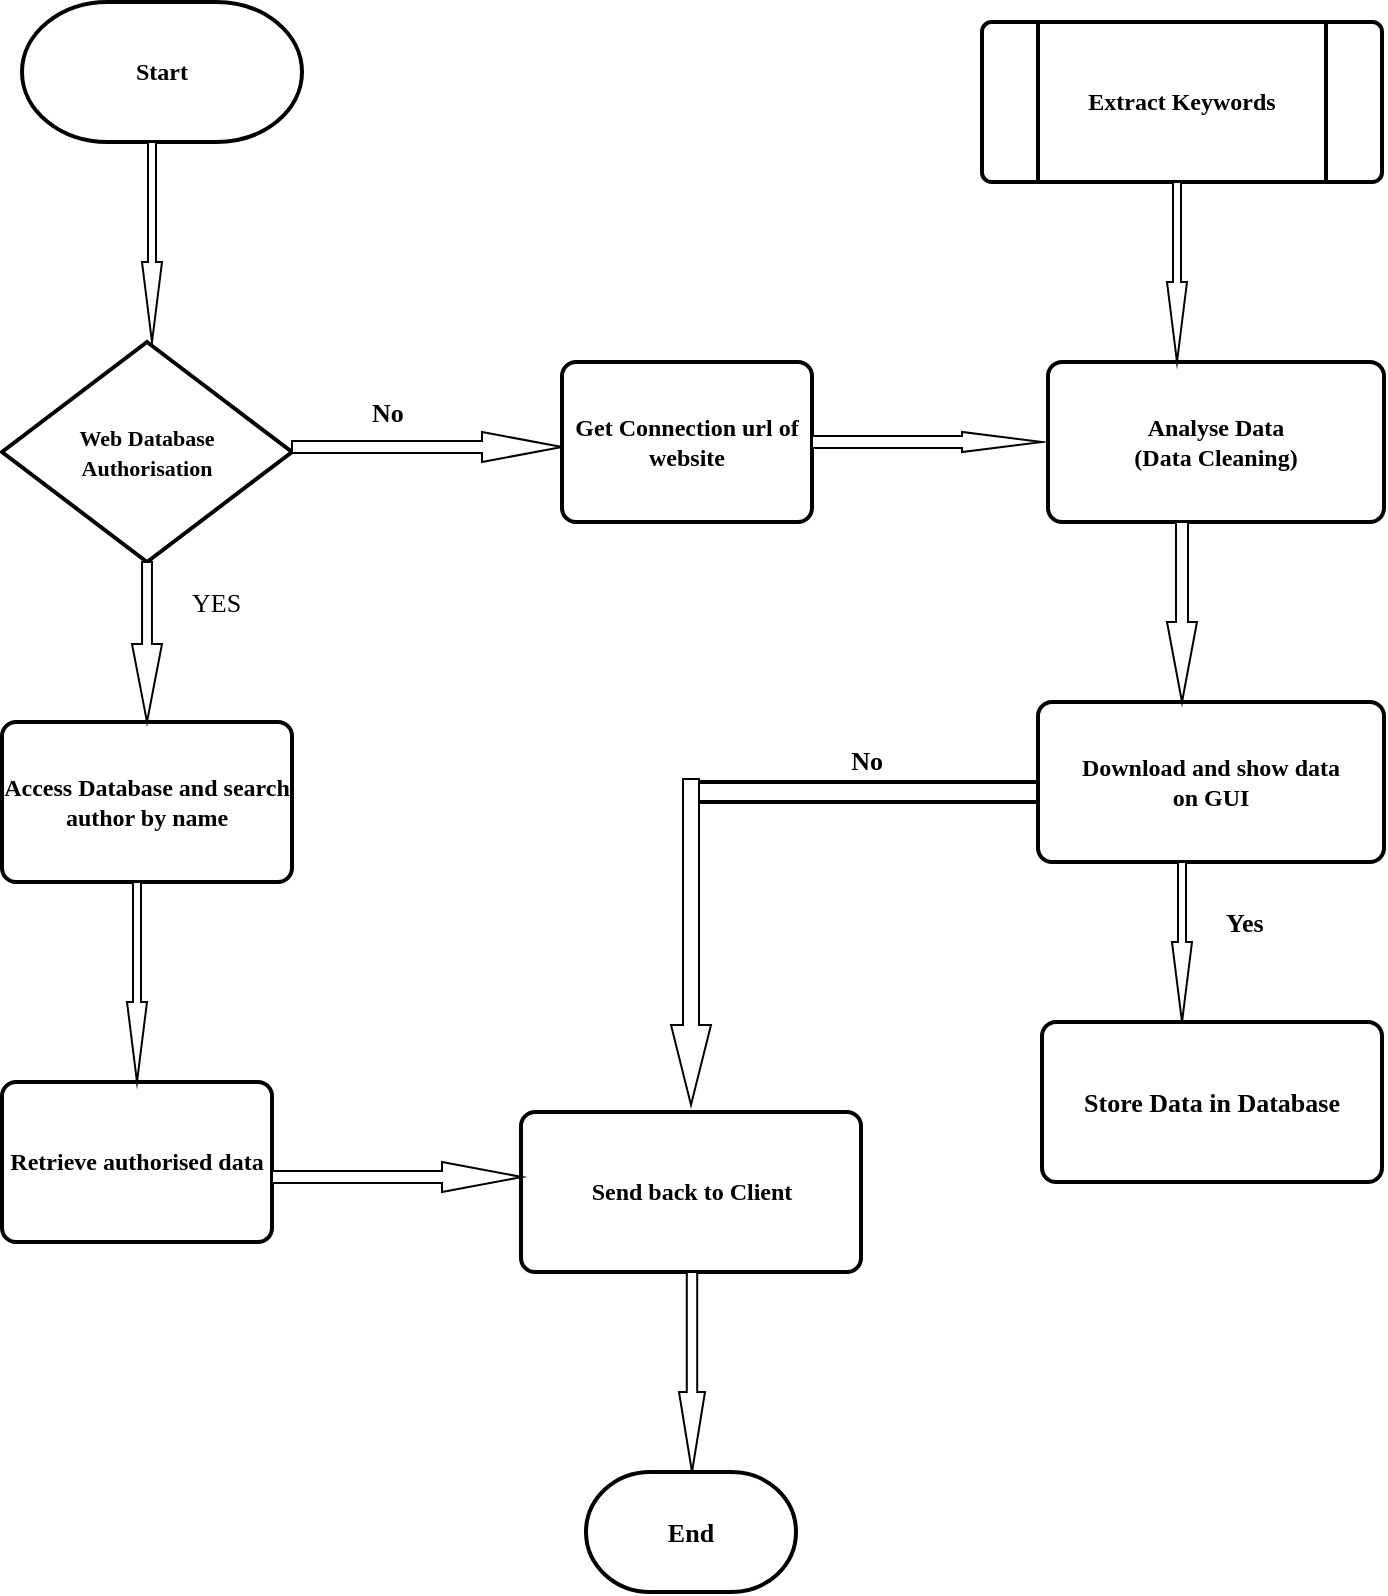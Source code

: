 <mxfile version="10.6.6" type="github"><diagram id="fHGPLR5GkXaAS5VupjwW" name="Page-1"><mxGraphModel dx="2507" dy="870" grid="1" gridSize="10" guides="1" tooltips="0" connect="1" arrows="1" fold="1" page="1" pageScale="1" pageWidth="827" pageHeight="1169" math="0" shadow="0"><root><mxCell id="0"/><mxCell id="1" parent="0"/><mxCell id="2Nrf0cjvMS6_s_aU_dyS-2" value="Start" style="strokeWidth=2;html=1;shape=mxgraph.flowchart.terminator;whiteSpace=wrap;fontFamily=Times New Roman;fontStyle=1" vertex="1" parent="1"><mxGeometry x="10" y="10" width="140" height="70" as="geometry"/></mxCell><mxCell id="2Nrf0cjvMS6_s_aU_dyS-3" value="" style="html=1;shadow=0;dashed=0;align=center;verticalAlign=middle;shape=mxgraph.arrows2.arrow;dy=0.6;dx=40;direction=south;notch=0;" vertex="1" parent="1"><mxGeometry x="70" y="80" width="10" height="100" as="geometry"/></mxCell><mxCell id="2Nrf0cjvMS6_s_aU_dyS-4" value="&lt;span style=&quot;font-size: 11px&quot;&gt;&lt;b&gt;Web Database &lt;br&gt;Authorisation&lt;/b&gt;&lt;/span&gt;" style="strokeWidth=2;html=1;shape=mxgraph.flowchart.decision;whiteSpace=wrap;fontFamily=Times New Roman;" vertex="1" parent="1"><mxGeometry y="180" width="145" height="110" as="geometry"/></mxCell><mxCell id="2Nrf0cjvMS6_s_aU_dyS-20" style="edgeStyle=orthogonalEdgeStyle;rounded=0;orthogonalLoop=1;jettySize=auto;html=1;" edge="1" parent="1"><mxGeometry relative="1" as="geometry"><mxPoint x="150" y="410" as="targetPoint"/><mxPoint x="150" y="410" as="sourcePoint"/></mxGeometry></mxCell><mxCell id="2Nrf0cjvMS6_s_aU_dyS-5" value="Access Database and search author by name" style="rounded=1;whiteSpace=wrap;html=1;absoluteArcSize=1;arcSize=14;strokeWidth=2;fontFamily=Times New Roman;fontStyle=1" vertex="1" parent="1"><mxGeometry y="370" width="145" height="80" as="geometry"/></mxCell><mxCell id="2Nrf0cjvMS6_s_aU_dyS-6" value="Retrieve authorised data" style="rounded=1;whiteSpace=wrap;html=1;absoluteArcSize=1;arcSize=14;strokeWidth=2;fontFamily=Times New Roman;fontStyle=1" vertex="1" parent="1"><mxGeometry y="550" width="135" height="80" as="geometry"/></mxCell><mxCell id="2Nrf0cjvMS6_s_aU_dyS-7" value="Send back to Client" style="rounded=1;whiteSpace=wrap;html=1;absoluteArcSize=1;arcSize=14;strokeWidth=2;fontFamily=Times New Roman;fontStyle=1" vertex="1" parent="1"><mxGeometry x="259.5" y="565" width="170" height="80" as="geometry"/></mxCell><mxCell id="2Nrf0cjvMS6_s_aU_dyS-9" value="" style="html=1;shadow=0;dashed=0;align=center;verticalAlign=bottom;shape=mxgraph.arrows2.arrow;dy=0.6;dx=40;notch=0;strokeColor=#000000;labelPosition=center;verticalLabelPosition=top;fontFamily=Times New Roman;fontSize=13;fontStyle=1" vertex="1" parent="1"><mxGeometry x="145" y="225" width="135" height="15" as="geometry"/></mxCell><mxCell id="2Nrf0cjvMS6_s_aU_dyS-11" value="Get Connection url of website" style="rounded=1;whiteSpace=wrap;html=1;absoluteArcSize=1;arcSize=14;strokeWidth=2;fontFamily=Times New Roman;fontStyle=1" vertex="1" parent="1"><mxGeometry x="280" y="190" width="125" height="80" as="geometry"/></mxCell><mxCell id="2Nrf0cjvMS6_s_aU_dyS-13" value="Analyse Data&lt;br&gt;(Data Cleaning)&lt;br&gt;" style="rounded=1;whiteSpace=wrap;html=1;absoluteArcSize=1;arcSize=14;strokeWidth=2;fontFamily=Times New Roman;fontStyle=1" vertex="1" parent="1"><mxGeometry x="523" y="190" width="168" height="80" as="geometry"/></mxCell><mxCell id="2Nrf0cjvMS6_s_aU_dyS-15" value="Extract Keywords" style="verticalLabelPosition=middle;verticalAlign=middle;html=1;strokeWidth=2;shape=process;whiteSpace=wrap;rounded=1;size=0.14;arcSize=6;fontFamily=Times New Roman;fontStyle=1;labelPosition=center;align=center;" vertex="1" parent="1"><mxGeometry x="490" y="20" width="200" height="80" as="geometry"/></mxCell><mxCell id="2Nrf0cjvMS6_s_aU_dyS-19" value="Download and show data&lt;br&gt;on GUI&lt;br&gt;" style="rounded=1;whiteSpace=wrap;html=1;absoluteArcSize=1;arcSize=14;strokeWidth=2;fontFamily=Times New Roman;fontStyle=1" vertex="1" parent="1"><mxGeometry x="518" y="360" width="173" height="80" as="geometry"/></mxCell><mxCell id="2Nrf0cjvMS6_s_aU_dyS-21" value="" style="html=1;shadow=0;dashed=0;align=center;verticalAlign=middle;shape=mxgraph.arrows2.arrow;dy=0.4;dx=40;notch=0;" vertex="1" parent="1"><mxGeometry x="405" y="225" width="115" height="10" as="geometry"/></mxCell><mxCell id="2Nrf0cjvMS6_s_aU_dyS-25" value="YES" style="text;html=1;resizable=0;points=[];autosize=1;align=left;verticalAlign=top;spacingTop=-4;fontSize=13;fontFamily=Times New Roman;" vertex="1" parent="1"><mxGeometry x="92.5" y="300" width="40" height="20" as="geometry"/></mxCell><mxCell id="2Nrf0cjvMS6_s_aU_dyS-26" value="" style="html=1;shadow=0;dashed=0;align=left;verticalAlign=middle;shape=mxgraph.arrows2.arrow;dy=0.67;dx=39;direction=south;notch=0;strokeColor=#000000;fontFamily=Times New Roman;fontSize=13;fontStyle=1;labelPosition=right;verticalLabelPosition=middle;" vertex="1" parent="1"><mxGeometry x="65" y="290" width="15" height="80" as="geometry"/></mxCell><mxCell id="2Nrf0cjvMS6_s_aU_dyS-28" value="&lt;b&gt;No&lt;/b&gt;" style="text;html=1;resizable=0;points=[];autosize=1;align=left;verticalAlign=top;spacingTop=-4;fontSize=13;fontFamily=Times New Roman;" vertex="1" parent="1"><mxGeometry x="182.5" y="205" width="30" height="20" as="geometry"/></mxCell><mxCell id="2Nrf0cjvMS6_s_aU_dyS-29" value="" style="html=1;shadow=0;dashed=0;align=center;verticalAlign=middle;shape=mxgraph.arrows2.arrow;dy=0.6;dx=40;direction=south;notch=0;strokeColor=#000000;fontFamily=Times New Roman;fontSize=13;" vertex="1" parent="1"><mxGeometry x="582.5" y="100" width="10" height="90" as="geometry"/></mxCell><mxCell id="2Nrf0cjvMS6_s_aU_dyS-30" value="" style="html=1;shadow=0;dashed=0;align=center;verticalAlign=middle;shape=mxgraph.arrows2.arrow;dy=0.6;dx=40;direction=south;notch=0;strokeColor=#000000;fontFamily=Times New Roman;fontSize=13;" vertex="1" parent="1"><mxGeometry x="582.5" y="270" width="15" height="90" as="geometry"/></mxCell><mxCell id="2Nrf0cjvMS6_s_aU_dyS-31" value="" style="html=1;shadow=0;dashed=0;align=center;verticalAlign=middle;shape=mxgraph.arrows2.arrow;dy=0.6;dx=40;direction=south;notch=0;strokeColor=#000000;fontFamily=Times New Roman;fontSize=13;" vertex="1" parent="1"><mxGeometry x="62.5" y="450" width="10" height="100" as="geometry"/></mxCell><mxCell id="2Nrf0cjvMS6_s_aU_dyS-33" value="" style="html=1;shadow=0;dashed=0;align=center;verticalAlign=middle;shape=mxgraph.arrows2.arrow;dy=0.6;dx=40;notch=0;strokeColor=#000000;fontFamily=Times New Roman;fontSize=13;" vertex="1" parent="1"><mxGeometry x="135" y="590" width="125" height="15" as="geometry"/></mxCell><mxCell id="2Nrf0cjvMS6_s_aU_dyS-34" value="" style="html=1;shadow=0;dashed=0;align=center;verticalAlign=middle;shape=mxgraph.arrows2.arrow;dy=0.6;dx=40;direction=south;notch=0;strokeColor=#000000;fontFamily=Times New Roman;fontSize=13;" vertex="1" parent="1"><mxGeometry x="585" y="440" width="10" height="80" as="geometry"/></mxCell><mxCell id="2Nrf0cjvMS6_s_aU_dyS-36" value="Store Data in Database" style="rounded=1;whiteSpace=wrap;html=1;absoluteArcSize=1;arcSize=14;strokeWidth=2;fontFamily=Times New Roman;fontSize=13;fontStyle=1" vertex="1" parent="1"><mxGeometry x="520" y="520" width="170" height="80" as="geometry"/></mxCell><mxCell id="2Nrf0cjvMS6_s_aU_dyS-43" value="&lt;b&gt;No&lt;/b&gt;" style="strokeWidth=2;html=1;shape=mxgraph.flowchart.annotation_1;align=center;pointerEvents=1;fontFamily=Times New Roman;fontSize=13;rotation=0;labelPosition=center;verticalLabelPosition=top;verticalAlign=bottom;" vertex="1" parent="1"><mxGeometry x="345" y="400" width="173" height="10" as="geometry"/></mxCell><mxCell id="2Nrf0cjvMS6_s_aU_dyS-44" value="" style="html=1;shadow=0;dashed=0;align=center;verticalAlign=middle;shape=mxgraph.arrows2.arrow;dy=0.6;dx=40;direction=west;notch=0;strokeColor=#000000;fontFamily=Times New Roman;fontSize=13;fontStyle=1;rotation=-90;" vertex="1" parent="1"><mxGeometry x="263" y="470" width="163" height="20" as="geometry"/></mxCell><mxCell id="2Nrf0cjvMS6_s_aU_dyS-50" value="Yes" style="text;html=1;resizable=0;points=[];autosize=1;align=left;verticalAlign=top;spacingTop=-4;fontSize=13;fontFamily=Times New Roman;fontStyle=1" vertex="1" parent="1"><mxGeometry x="610" y="460" width="30" height="20" as="geometry"/></mxCell><mxCell id="2Nrf0cjvMS6_s_aU_dyS-51" value="" style="html=1;shadow=0;dashed=0;align=center;verticalAlign=middle;shape=mxgraph.arrows2.arrow;dy=0.6;dx=40;direction=south;notch=0;strokeColor=#000000;fontFamily=Times New Roman;fontSize=13;" vertex="1" parent="1"><mxGeometry x="338.5" y="645" width="13" height="100" as="geometry"/></mxCell><mxCell id="2Nrf0cjvMS6_s_aU_dyS-52" value="End" style="strokeWidth=2;html=1;shape=mxgraph.flowchart.terminator;whiteSpace=wrap;fontFamily=Times New Roman;fontSize=13;fontStyle=1" vertex="1" parent="1"><mxGeometry x="292" y="745" width="105" height="60" as="geometry"/></mxCell></root></mxGraphModel></diagram></mxfile>